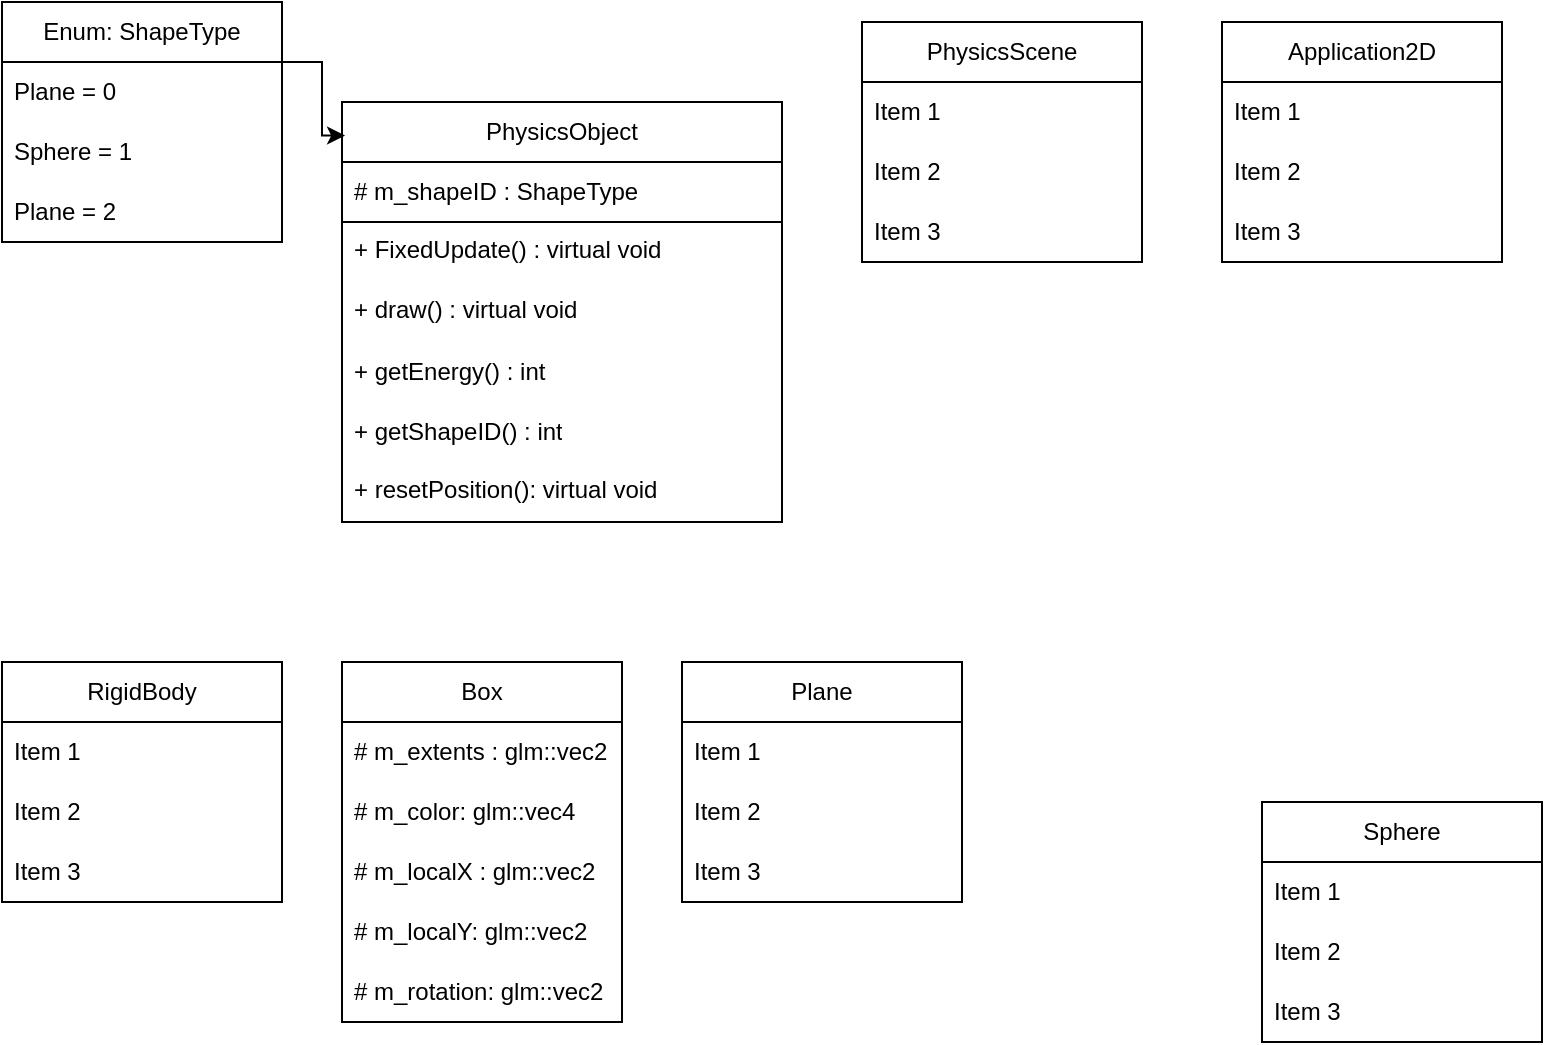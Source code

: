 <mxfile version="20.8.20" type="github">
  <diagram name="Page-1" id="9KVayT6mjaRYctcP1qDp">
    <mxGraphModel dx="912" dy="1041" grid="1" gridSize="10" guides="1" tooltips="1" connect="1" arrows="1" fold="1" page="1" pageScale="1" pageWidth="850" pageHeight="1100" math="0" shadow="0">
      <root>
        <mxCell id="0" />
        <mxCell id="1" parent="0" />
        <mxCell id="aNpctZsExSZBmexT8rbV-1" value="PhysicsScene" style="swimlane;fontStyle=0;childLayout=stackLayout;horizontal=1;startSize=30;horizontalStack=0;resizeParent=1;resizeParentMax=0;resizeLast=0;collapsible=1;marginBottom=0;whiteSpace=wrap;html=1;" vertex="1" parent="1">
          <mxGeometry x="450" y="40" width="140" height="120" as="geometry" />
        </mxCell>
        <mxCell id="aNpctZsExSZBmexT8rbV-2" value="Item 1" style="text;strokeColor=none;fillColor=none;align=left;verticalAlign=middle;spacingLeft=4;spacingRight=4;overflow=hidden;points=[[0,0.5],[1,0.5]];portConstraint=eastwest;rotatable=0;whiteSpace=wrap;html=1;" vertex="1" parent="aNpctZsExSZBmexT8rbV-1">
          <mxGeometry y="30" width="140" height="30" as="geometry" />
        </mxCell>
        <mxCell id="aNpctZsExSZBmexT8rbV-3" value="Item 2" style="text;strokeColor=none;fillColor=none;align=left;verticalAlign=middle;spacingLeft=4;spacingRight=4;overflow=hidden;points=[[0,0.5],[1,0.5]];portConstraint=eastwest;rotatable=0;whiteSpace=wrap;html=1;" vertex="1" parent="aNpctZsExSZBmexT8rbV-1">
          <mxGeometry y="60" width="140" height="30" as="geometry" />
        </mxCell>
        <mxCell id="aNpctZsExSZBmexT8rbV-4" value="Item 3" style="text;strokeColor=none;fillColor=none;align=left;verticalAlign=middle;spacingLeft=4;spacingRight=4;overflow=hidden;points=[[0,0.5],[1,0.5]];portConstraint=eastwest;rotatable=0;whiteSpace=wrap;html=1;" vertex="1" parent="aNpctZsExSZBmexT8rbV-1">
          <mxGeometry y="90" width="140" height="30" as="geometry" />
        </mxCell>
        <mxCell id="aNpctZsExSZBmexT8rbV-5" value="PhysicsObject" style="swimlane;fontStyle=0;childLayout=stackLayout;horizontal=1;startSize=30;horizontalStack=0;resizeParent=1;resizeParentMax=0;resizeLast=0;collapsible=1;marginBottom=0;whiteSpace=wrap;html=1;swimlaneLine=1;" vertex="1" parent="1">
          <mxGeometry x="190" y="80" width="220" height="210" as="geometry" />
        </mxCell>
        <mxCell id="aNpctZsExSZBmexT8rbV-34" value="# m_shapeID : ShapeType" style="text;strokeColor=default;fillColor=none;align=left;verticalAlign=middle;spacingLeft=4;spacingRight=4;overflow=hidden;points=[[0,0.5],[1,0.5]];portConstraint=eastwest;rotatable=0;whiteSpace=wrap;html=1;rounded=0;shadow=0;glass=0;strokeWidth=1;labelBorderColor=none;" vertex="1" parent="aNpctZsExSZBmexT8rbV-5">
          <mxGeometry y="30" width="220" height="30" as="geometry" />
        </mxCell>
        <mxCell id="aNpctZsExSZBmexT8rbV-41" value="+ FixedUpdate() : virtual void" style="text;strokeColor=none;fillColor=none;align=left;verticalAlign=top;spacingLeft=4;spacingRight=4;overflow=hidden;points=[[0,0.5],[1,0.5]];portConstraint=eastwest;rotatable=0;whiteSpace=wrap;html=1;glass=0;rounded=0;shadow=0;" vertex="1" parent="aNpctZsExSZBmexT8rbV-5">
          <mxGeometry y="60" width="220" height="30" as="geometry" />
        </mxCell>
        <mxCell id="aNpctZsExSZBmexT8rbV-44" value="+ draw() : virtual void" style="text;strokeColor=none;fillColor=none;align=left;verticalAlign=top;spacingLeft=4;spacingRight=4;overflow=hidden;points=[[0,0.5],[1,0.5]];portConstraint=eastwest;rotatable=0;whiteSpace=wrap;html=1;" vertex="1" parent="aNpctZsExSZBmexT8rbV-5">
          <mxGeometry y="90" width="220" height="30" as="geometry" />
        </mxCell>
        <mxCell id="aNpctZsExSZBmexT8rbV-46" value="+ getEnergy() : int" style="text;strokeColor=none;fillColor=none;align=left;verticalAlign=middle;spacingLeft=4;spacingRight=4;overflow=hidden;points=[[0,0.5],[1,0.5]];portConstraint=eastwest;rotatable=0;whiteSpace=wrap;html=1;" vertex="1" parent="aNpctZsExSZBmexT8rbV-5">
          <mxGeometry y="120" width="220" height="30" as="geometry" />
        </mxCell>
        <mxCell id="aNpctZsExSZBmexT8rbV-42" value="+ getShapeID() : int" style="text;strokeColor=none;fillColor=none;align=left;verticalAlign=middle;spacingLeft=4;spacingRight=4;overflow=hidden;points=[[0,0.5],[1,0.5]];portConstraint=eastwest;rotatable=0;whiteSpace=wrap;html=1;" vertex="1" parent="aNpctZsExSZBmexT8rbV-5">
          <mxGeometry y="150" width="220" height="30" as="geometry" />
        </mxCell>
        <mxCell id="aNpctZsExSZBmexT8rbV-45" value="+ resetPosition(): virtual void" style="text;strokeColor=none;fillColor=none;align=left;verticalAlign=top;spacingLeft=4;spacingRight=4;overflow=hidden;points=[[0,0.5],[1,0.5]];portConstraint=eastwest;rotatable=0;whiteSpace=wrap;html=1;" vertex="1" parent="aNpctZsExSZBmexT8rbV-5">
          <mxGeometry y="180" width="220" height="30" as="geometry" />
        </mxCell>
        <mxCell id="aNpctZsExSZBmexT8rbV-35" style="edgeStyle=orthogonalEdgeStyle;rounded=0;orthogonalLoop=1;jettySize=auto;html=1;exitX=1;exitY=0.25;exitDx=0;exitDy=0;entryX=0.007;entryY=0.08;entryDx=0;entryDy=0;entryPerimeter=0;" edge="1" parent="1" source="aNpctZsExSZBmexT8rbV-9" target="aNpctZsExSZBmexT8rbV-5">
          <mxGeometry relative="1" as="geometry" />
        </mxCell>
        <mxCell id="aNpctZsExSZBmexT8rbV-9" value="Enum: ShapeType" style="swimlane;fontStyle=0;childLayout=stackLayout;horizontal=1;startSize=30;horizontalStack=0;resizeParent=1;resizeParentMax=0;resizeLast=0;collapsible=1;marginBottom=0;whiteSpace=wrap;html=1;" vertex="1" parent="1">
          <mxGeometry x="20" y="30" width="140" height="120" as="geometry" />
        </mxCell>
        <mxCell id="aNpctZsExSZBmexT8rbV-10" value="Plane = 0" style="text;strokeColor=none;fillColor=none;align=left;verticalAlign=middle;spacingLeft=4;spacingRight=4;overflow=hidden;points=[[0,0.5],[1,0.5]];portConstraint=eastwest;rotatable=0;whiteSpace=wrap;html=1;" vertex="1" parent="aNpctZsExSZBmexT8rbV-9">
          <mxGeometry y="30" width="140" height="30" as="geometry" />
        </mxCell>
        <mxCell id="aNpctZsExSZBmexT8rbV-11" value="Sphere = 1" style="text;strokeColor=none;fillColor=none;align=left;verticalAlign=middle;spacingLeft=4;spacingRight=4;overflow=hidden;points=[[0,0.5],[1,0.5]];portConstraint=eastwest;rotatable=0;whiteSpace=wrap;html=1;" vertex="1" parent="aNpctZsExSZBmexT8rbV-9">
          <mxGeometry y="60" width="140" height="30" as="geometry" />
        </mxCell>
        <mxCell id="aNpctZsExSZBmexT8rbV-12" value="Plane = 2" style="text;strokeColor=none;fillColor=none;align=left;verticalAlign=middle;spacingLeft=4;spacingRight=4;overflow=hidden;points=[[0,0.5],[1,0.5]];portConstraint=eastwest;rotatable=0;whiteSpace=wrap;html=1;" vertex="1" parent="aNpctZsExSZBmexT8rbV-9">
          <mxGeometry y="90" width="140" height="30" as="geometry" />
        </mxCell>
        <mxCell id="aNpctZsExSZBmexT8rbV-13" value="Application2D" style="swimlane;fontStyle=0;childLayout=stackLayout;horizontal=1;startSize=30;horizontalStack=0;resizeParent=1;resizeParentMax=0;resizeLast=0;collapsible=1;marginBottom=0;whiteSpace=wrap;html=1;" vertex="1" parent="1">
          <mxGeometry x="630" y="40" width="140" height="120" as="geometry" />
        </mxCell>
        <mxCell id="aNpctZsExSZBmexT8rbV-14" value="Item 1" style="text;strokeColor=none;fillColor=none;align=left;verticalAlign=middle;spacingLeft=4;spacingRight=4;overflow=hidden;points=[[0,0.5],[1,0.5]];portConstraint=eastwest;rotatable=0;whiteSpace=wrap;html=1;" vertex="1" parent="aNpctZsExSZBmexT8rbV-13">
          <mxGeometry y="30" width="140" height="30" as="geometry" />
        </mxCell>
        <mxCell id="aNpctZsExSZBmexT8rbV-15" value="Item 2" style="text;strokeColor=none;fillColor=none;align=left;verticalAlign=middle;spacingLeft=4;spacingRight=4;overflow=hidden;points=[[0,0.5],[1,0.5]];portConstraint=eastwest;rotatable=0;whiteSpace=wrap;html=1;" vertex="1" parent="aNpctZsExSZBmexT8rbV-13">
          <mxGeometry y="60" width="140" height="30" as="geometry" />
        </mxCell>
        <mxCell id="aNpctZsExSZBmexT8rbV-16" value="Item 3" style="text;strokeColor=none;fillColor=none;align=left;verticalAlign=middle;spacingLeft=4;spacingRight=4;overflow=hidden;points=[[0,0.5],[1,0.5]];portConstraint=eastwest;rotatable=0;whiteSpace=wrap;html=1;" vertex="1" parent="aNpctZsExSZBmexT8rbV-13">
          <mxGeometry y="90" width="140" height="30" as="geometry" />
        </mxCell>
        <mxCell id="aNpctZsExSZBmexT8rbV-17" value="RigidBody" style="swimlane;fontStyle=0;childLayout=stackLayout;horizontal=1;startSize=30;horizontalStack=0;resizeParent=1;resizeParentMax=0;resizeLast=0;collapsible=1;marginBottom=0;whiteSpace=wrap;html=1;" vertex="1" parent="1">
          <mxGeometry x="20" y="360" width="140" height="120" as="geometry" />
        </mxCell>
        <mxCell id="aNpctZsExSZBmexT8rbV-18" value="Item 1" style="text;strokeColor=none;fillColor=none;align=left;verticalAlign=middle;spacingLeft=4;spacingRight=4;overflow=hidden;points=[[0,0.5],[1,0.5]];portConstraint=eastwest;rotatable=0;whiteSpace=wrap;html=1;" vertex="1" parent="aNpctZsExSZBmexT8rbV-17">
          <mxGeometry y="30" width="140" height="30" as="geometry" />
        </mxCell>
        <mxCell id="aNpctZsExSZBmexT8rbV-19" value="Item 2" style="text;strokeColor=none;fillColor=none;align=left;verticalAlign=middle;spacingLeft=4;spacingRight=4;overflow=hidden;points=[[0,0.5],[1,0.5]];portConstraint=eastwest;rotatable=0;whiteSpace=wrap;html=1;" vertex="1" parent="aNpctZsExSZBmexT8rbV-17">
          <mxGeometry y="60" width="140" height="30" as="geometry" />
        </mxCell>
        <mxCell id="aNpctZsExSZBmexT8rbV-20" value="Item 3" style="text;strokeColor=none;fillColor=none;align=left;verticalAlign=middle;spacingLeft=4;spacingRight=4;overflow=hidden;points=[[0,0.5],[1,0.5]];portConstraint=eastwest;rotatable=0;whiteSpace=wrap;html=1;" vertex="1" parent="aNpctZsExSZBmexT8rbV-17">
          <mxGeometry y="90" width="140" height="30" as="geometry" />
        </mxCell>
        <mxCell id="aNpctZsExSZBmexT8rbV-21" value="Plane" style="swimlane;fontStyle=0;childLayout=stackLayout;horizontal=1;startSize=30;horizontalStack=0;resizeParent=1;resizeParentMax=0;resizeLast=0;collapsible=1;marginBottom=0;whiteSpace=wrap;html=1;" vertex="1" parent="1">
          <mxGeometry x="360" y="360" width="140" height="120" as="geometry" />
        </mxCell>
        <mxCell id="aNpctZsExSZBmexT8rbV-22" value="Item 1" style="text;strokeColor=none;fillColor=none;align=left;verticalAlign=middle;spacingLeft=4;spacingRight=4;overflow=hidden;points=[[0,0.5],[1,0.5]];portConstraint=eastwest;rotatable=0;whiteSpace=wrap;html=1;" vertex="1" parent="aNpctZsExSZBmexT8rbV-21">
          <mxGeometry y="30" width="140" height="30" as="geometry" />
        </mxCell>
        <mxCell id="aNpctZsExSZBmexT8rbV-23" value="Item 2" style="text;strokeColor=none;fillColor=none;align=left;verticalAlign=middle;spacingLeft=4;spacingRight=4;overflow=hidden;points=[[0,0.5],[1,0.5]];portConstraint=eastwest;rotatable=0;whiteSpace=wrap;html=1;" vertex="1" parent="aNpctZsExSZBmexT8rbV-21">
          <mxGeometry y="60" width="140" height="30" as="geometry" />
        </mxCell>
        <mxCell id="aNpctZsExSZBmexT8rbV-24" value="Item 3" style="text;strokeColor=none;fillColor=none;align=left;verticalAlign=middle;spacingLeft=4;spacingRight=4;overflow=hidden;points=[[0,0.5],[1,0.5]];portConstraint=eastwest;rotatable=0;whiteSpace=wrap;html=1;" vertex="1" parent="aNpctZsExSZBmexT8rbV-21">
          <mxGeometry y="90" width="140" height="30" as="geometry" />
        </mxCell>
        <mxCell id="aNpctZsExSZBmexT8rbV-25" value="Box" style="swimlane;fontStyle=0;childLayout=stackLayout;horizontal=1;startSize=30;horizontalStack=0;resizeParent=1;resizeParentMax=0;resizeLast=0;collapsible=1;marginBottom=0;whiteSpace=wrap;html=1;" vertex="1" parent="1">
          <mxGeometry x="190" y="360" width="140" height="180" as="geometry" />
        </mxCell>
        <mxCell id="aNpctZsExSZBmexT8rbV-28" value="# m_extents : glm::vec2" style="text;strokeColor=none;fillColor=none;align=left;verticalAlign=middle;spacingLeft=4;spacingRight=4;overflow=hidden;points=[[0,0.5],[1,0.5]];portConstraint=eastwest;rotatable=0;whiteSpace=wrap;html=1;" vertex="1" parent="aNpctZsExSZBmexT8rbV-25">
          <mxGeometry y="30" width="140" height="30" as="geometry" />
        </mxCell>
        <mxCell id="aNpctZsExSZBmexT8rbV-51" value="# m_color: glm::vec4" style="text;strokeColor=none;fillColor=none;align=left;verticalAlign=middle;spacingLeft=4;spacingRight=4;overflow=hidden;points=[[0,0.5],[1,0.5]];portConstraint=eastwest;rotatable=0;whiteSpace=wrap;html=1;" vertex="1" parent="aNpctZsExSZBmexT8rbV-25">
          <mxGeometry y="60" width="140" height="30" as="geometry" />
        </mxCell>
        <mxCell id="aNpctZsExSZBmexT8rbV-52" value="# m_localX : glm::vec2" style="text;strokeColor=none;fillColor=none;align=left;verticalAlign=middle;spacingLeft=4;spacingRight=4;overflow=hidden;points=[[0,0.5],[1,0.5]];portConstraint=eastwest;rotatable=0;whiteSpace=wrap;html=1;" vertex="1" parent="aNpctZsExSZBmexT8rbV-25">
          <mxGeometry y="90" width="140" height="30" as="geometry" />
        </mxCell>
        <mxCell id="aNpctZsExSZBmexT8rbV-53" value="# m_localY: glm::vec2" style="text;strokeColor=none;fillColor=none;align=left;verticalAlign=middle;spacingLeft=4;spacingRight=4;overflow=hidden;points=[[0,0.5],[1,0.5]];portConstraint=eastwest;rotatable=0;whiteSpace=wrap;html=1;" vertex="1" parent="aNpctZsExSZBmexT8rbV-25">
          <mxGeometry y="120" width="140" height="30" as="geometry" />
        </mxCell>
        <mxCell id="aNpctZsExSZBmexT8rbV-54" value="# m_rotation: glm::vec2" style="text;strokeColor=none;fillColor=none;align=left;verticalAlign=middle;spacingLeft=4;spacingRight=4;overflow=hidden;points=[[0,0.5],[1,0.5]];portConstraint=eastwest;rotatable=0;whiteSpace=wrap;html=1;" vertex="1" parent="aNpctZsExSZBmexT8rbV-25">
          <mxGeometry y="150" width="140" height="30" as="geometry" />
        </mxCell>
        <mxCell id="aNpctZsExSZBmexT8rbV-29" value="Sphere" style="swimlane;fontStyle=0;childLayout=stackLayout;horizontal=1;startSize=30;horizontalStack=0;resizeParent=1;resizeParentMax=0;resizeLast=0;collapsible=1;marginBottom=0;whiteSpace=wrap;html=1;" vertex="1" parent="1">
          <mxGeometry x="650" y="430" width="140" height="120" as="geometry" />
        </mxCell>
        <mxCell id="aNpctZsExSZBmexT8rbV-30" value="Item 1" style="text;strokeColor=none;fillColor=none;align=left;verticalAlign=middle;spacingLeft=4;spacingRight=4;overflow=hidden;points=[[0,0.5],[1,0.5]];portConstraint=eastwest;rotatable=0;whiteSpace=wrap;html=1;" vertex="1" parent="aNpctZsExSZBmexT8rbV-29">
          <mxGeometry y="30" width="140" height="30" as="geometry" />
        </mxCell>
        <mxCell id="aNpctZsExSZBmexT8rbV-31" value="Item 2" style="text;strokeColor=none;fillColor=none;align=left;verticalAlign=middle;spacingLeft=4;spacingRight=4;overflow=hidden;points=[[0,0.5],[1,0.5]];portConstraint=eastwest;rotatable=0;whiteSpace=wrap;html=1;" vertex="1" parent="aNpctZsExSZBmexT8rbV-29">
          <mxGeometry y="60" width="140" height="30" as="geometry" />
        </mxCell>
        <mxCell id="aNpctZsExSZBmexT8rbV-32" value="Item 3" style="text;strokeColor=none;fillColor=none;align=left;verticalAlign=middle;spacingLeft=4;spacingRight=4;overflow=hidden;points=[[0,0.5],[1,0.5]];portConstraint=eastwest;rotatable=0;whiteSpace=wrap;html=1;" vertex="1" parent="aNpctZsExSZBmexT8rbV-29">
          <mxGeometry y="90" width="140" height="30" as="geometry" />
        </mxCell>
      </root>
    </mxGraphModel>
  </diagram>
</mxfile>
